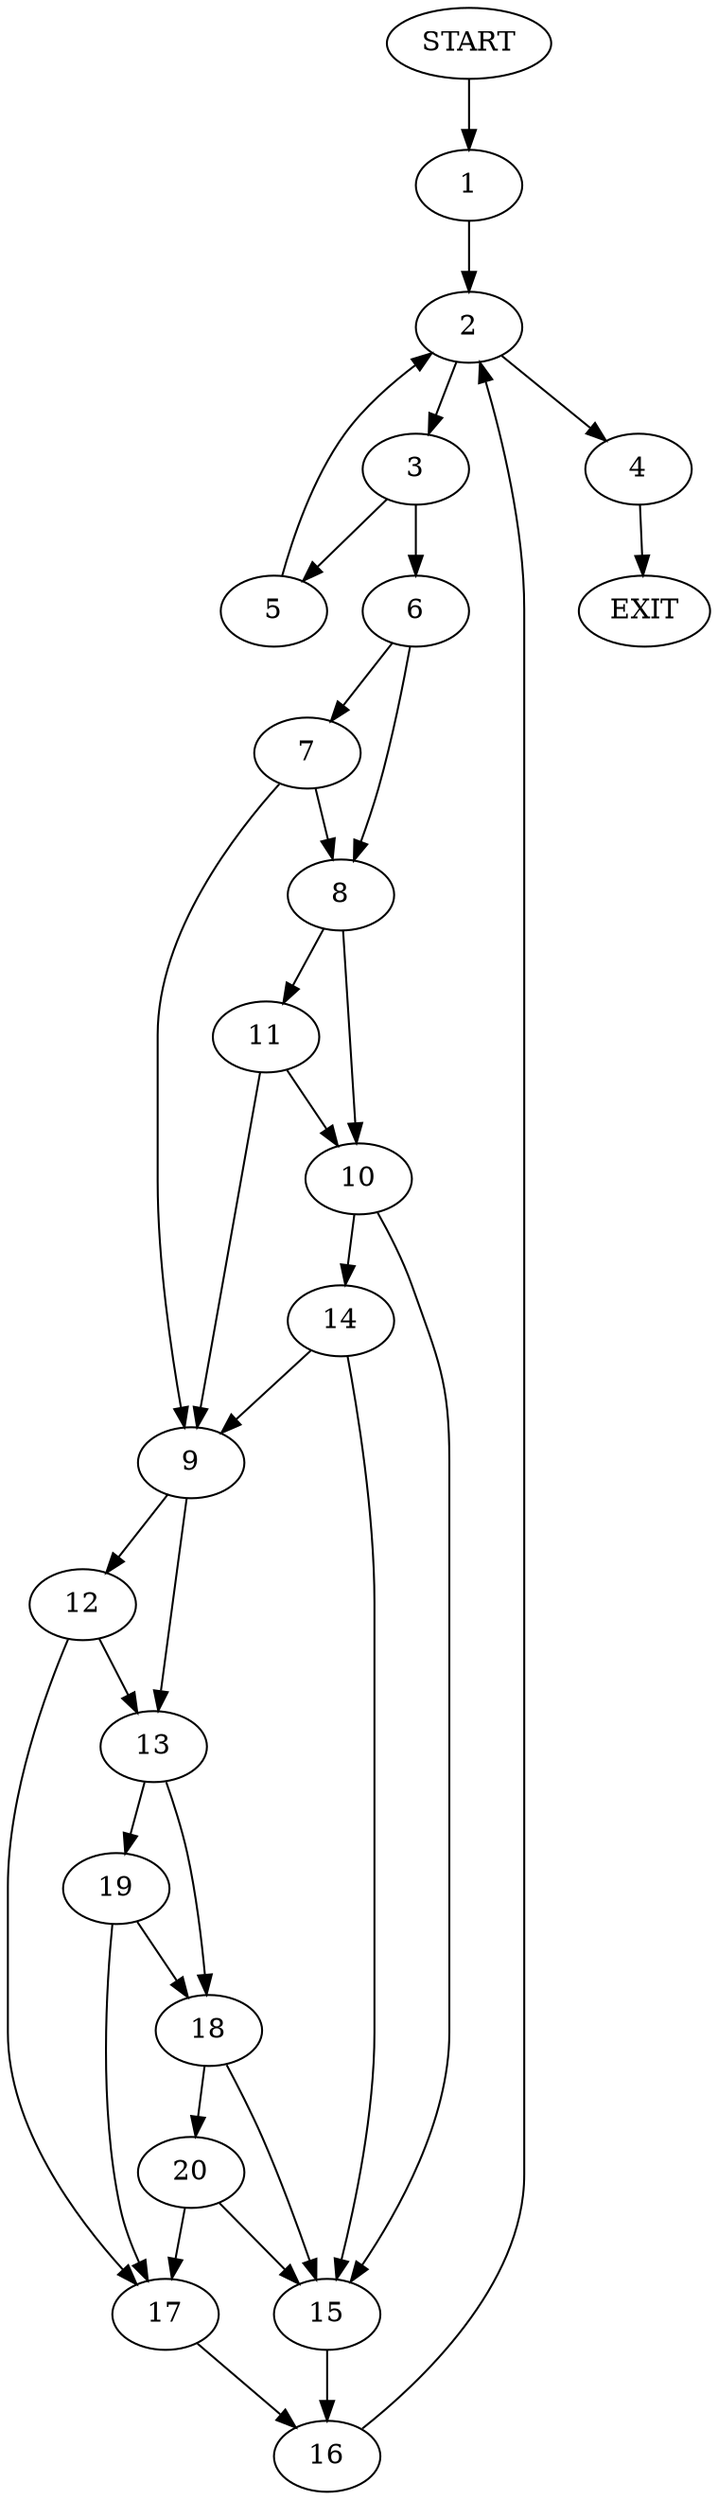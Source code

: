 digraph {
0 [label="START"]
21 [label="EXIT"]
0 -> 1
1 -> 2
2 -> 3
2 -> 4
3 -> 5
3 -> 6
4 -> 21
5 -> 2
6 -> 7
6 -> 8
7 -> 9
7 -> 8
8 -> 10
8 -> 11
9 -> 12
9 -> 13
10 -> 14
10 -> 15
11 -> 10
11 -> 9
15 -> 16
14 -> 9
14 -> 15
12 -> 17
12 -> 13
13 -> 18
13 -> 19
17 -> 16
18 -> 15
18 -> 20
19 -> 17
19 -> 18
20 -> 17
20 -> 15
16 -> 2
}
